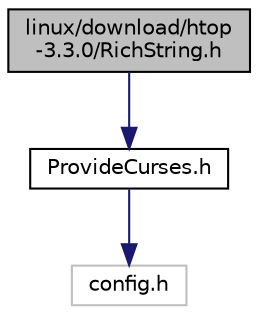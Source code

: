 digraph "linux/download/htop-3.3.0/RichString.h"
{
  edge [fontname="Helvetica",fontsize="10",labelfontname="Helvetica",labelfontsize="10"];
  node [fontname="Helvetica",fontsize="10",shape=record];
  Node0 [label="linux/download/htop\l-3.3.0/RichString.h",height=0.2,width=0.4,color="black", fillcolor="grey75", style="filled", fontcolor="black"];
  Node0 -> Node1 [color="midnightblue",fontsize="10",style="solid"];
  Node1 [label="ProvideCurses.h",height=0.2,width=0.4,color="black", fillcolor="white", style="filled",URL="$ProvideCurses_8h.html"];
  Node1 -> Node2 [color="midnightblue",fontsize="10",style="solid"];
  Node2 [label="config.h",height=0.2,width=0.4,color="grey75", fillcolor="white", style="filled"];
}
